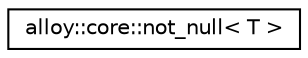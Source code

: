 digraph "Graphical Class Hierarchy"
{
  edge [fontname="Helvetica",fontsize="10",labelfontname="Helvetica",labelfontsize="10"];
  node [fontname="Helvetica",fontsize="10",shape=record];
  rankdir="LR";
  Node1 [label="alloy::core::not_null\< T \>",height=0.2,width=0.4,color="black", fillcolor="white", style="filled",URL="$d8/dfb/classalloy_1_1core_1_1not__null.html",tooltip="A wrapper type around a pointer to disallow null assignments. "];
}
